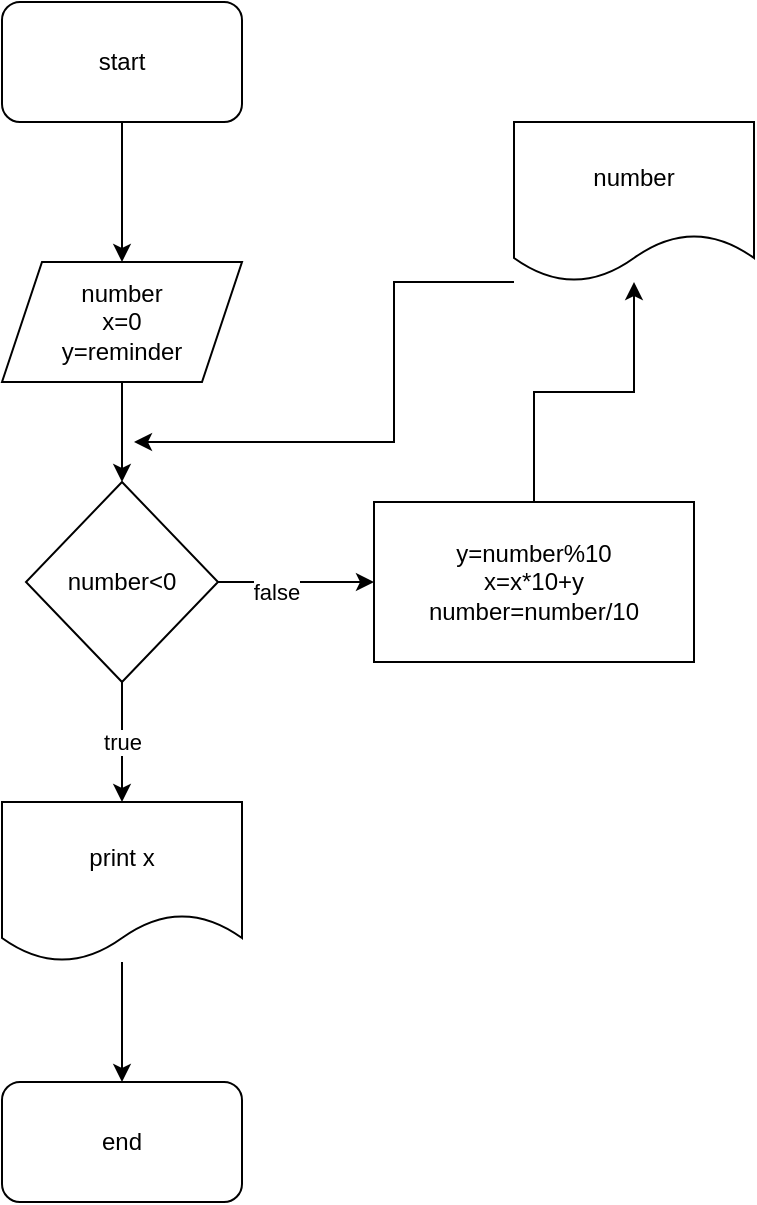<mxfile version="15.8.2" type="google"><diagram id="Dr7fTKNXnTxdldgIivwy" name="Page-1"><mxGraphModel dx="1038" dy="579" grid="1" gridSize="10" guides="1" tooltips="1" connect="1" arrows="1" fold="1" page="1" pageScale="1" pageWidth="827" pageHeight="1169" math="0" shadow="0"><root><mxCell id="0"/><mxCell id="1" parent="0"/><mxCell id="5Vwz_Wd79z8BbVwykKJm-3" value="" style="edgeStyle=orthogonalEdgeStyle;rounded=0;orthogonalLoop=1;jettySize=auto;html=1;" edge="1" parent="1" source="5Vwz_Wd79z8BbVwykKJm-1" target="5Vwz_Wd79z8BbVwykKJm-2"><mxGeometry relative="1" as="geometry"/></mxCell><mxCell id="5Vwz_Wd79z8BbVwykKJm-1" value="start" style="rounded=1;whiteSpace=wrap;html=1;" vertex="1" parent="1"><mxGeometry x="354" y="60" width="120" height="60" as="geometry"/></mxCell><mxCell id="5Vwz_Wd79z8BbVwykKJm-5" value="" style="edgeStyle=orthogonalEdgeStyle;rounded=0;orthogonalLoop=1;jettySize=auto;html=1;" edge="1" parent="1" source="5Vwz_Wd79z8BbVwykKJm-2" target="5Vwz_Wd79z8BbVwykKJm-4"><mxGeometry relative="1" as="geometry"/></mxCell><mxCell id="5Vwz_Wd79z8BbVwykKJm-2" value="number&lt;br&gt;x=0&lt;br&gt;y=reminder" style="shape=parallelogram;perimeter=parallelogramPerimeter;whiteSpace=wrap;html=1;fixedSize=1;" vertex="1" parent="1"><mxGeometry x="354" y="190" width="120" height="60" as="geometry"/></mxCell><mxCell id="5Vwz_Wd79z8BbVwykKJm-7" value="" style="edgeStyle=orthogonalEdgeStyle;rounded=0;orthogonalLoop=1;jettySize=auto;html=1;" edge="1" parent="1" source="5Vwz_Wd79z8BbVwykKJm-4" target="5Vwz_Wd79z8BbVwykKJm-6"><mxGeometry relative="1" as="geometry"/></mxCell><mxCell id="5Vwz_Wd79z8BbVwykKJm-9" value="false&lt;br&gt;" style="edgeLabel;html=1;align=center;verticalAlign=middle;resizable=0;points=[];" vertex="1" connectable="0" parent="5Vwz_Wd79z8BbVwykKJm-7"><mxGeometry x="-0.262" y="-5" relative="1" as="geometry"><mxPoint as="offset"/></mxGeometry></mxCell><mxCell id="5Vwz_Wd79z8BbVwykKJm-16" value="true" style="edgeStyle=orthogonalEdgeStyle;rounded=0;orthogonalLoop=1;jettySize=auto;html=1;" edge="1" parent="1" source="5Vwz_Wd79z8BbVwykKJm-4" target="5Vwz_Wd79z8BbVwykKJm-15"><mxGeometry relative="1" as="geometry"/></mxCell><mxCell id="5Vwz_Wd79z8BbVwykKJm-4" value="number&amp;lt;0" style="rhombus;whiteSpace=wrap;html=1;" vertex="1" parent="1"><mxGeometry x="366" y="300" width="96" height="100" as="geometry"/></mxCell><mxCell id="5Vwz_Wd79z8BbVwykKJm-13" style="edgeStyle=orthogonalEdgeStyle;rounded=0;orthogonalLoop=1;jettySize=auto;html=1;" edge="1" parent="1" source="5Vwz_Wd79z8BbVwykKJm-6" target="5Vwz_Wd79z8BbVwykKJm-10"><mxGeometry relative="1" as="geometry"/></mxCell><mxCell id="5Vwz_Wd79z8BbVwykKJm-6" value="y=number%10&lt;br&gt;x=x*10+y&lt;br&gt;number=number/10" style="whiteSpace=wrap;html=1;" vertex="1" parent="1"><mxGeometry x="540" y="310" width="160" height="80" as="geometry"/></mxCell><mxCell id="5Vwz_Wd79z8BbVwykKJm-14" style="edgeStyle=orthogonalEdgeStyle;rounded=0;orthogonalLoop=1;jettySize=auto;html=1;" edge="1" parent="1" source="5Vwz_Wd79z8BbVwykKJm-10"><mxGeometry relative="1" as="geometry"><mxPoint x="420" y="280" as="targetPoint"/><Array as="points"><mxPoint x="550" y="200"/><mxPoint x="550" y="280"/></Array></mxGeometry></mxCell><mxCell id="5Vwz_Wd79z8BbVwykKJm-10" value="number&lt;br&gt;" style="shape=document;whiteSpace=wrap;html=1;boundedLbl=1;" vertex="1" parent="1"><mxGeometry x="610" y="120" width="120" height="80" as="geometry"/></mxCell><mxCell id="5Vwz_Wd79z8BbVwykKJm-18" value="" style="edgeStyle=orthogonalEdgeStyle;rounded=0;orthogonalLoop=1;jettySize=auto;html=1;" edge="1" parent="1" source="5Vwz_Wd79z8BbVwykKJm-15" target="5Vwz_Wd79z8BbVwykKJm-17"><mxGeometry relative="1" as="geometry"/></mxCell><mxCell id="5Vwz_Wd79z8BbVwykKJm-15" value="print x" style="shape=document;whiteSpace=wrap;html=1;boundedLbl=1;" vertex="1" parent="1"><mxGeometry x="354" y="460" width="120" height="80" as="geometry"/></mxCell><mxCell id="5Vwz_Wd79z8BbVwykKJm-17" value="end&lt;br&gt;" style="rounded=1;whiteSpace=wrap;html=1;" vertex="1" parent="1"><mxGeometry x="354" y="600" width="120" height="60" as="geometry"/></mxCell></root></mxGraphModel></diagram></mxfile>
